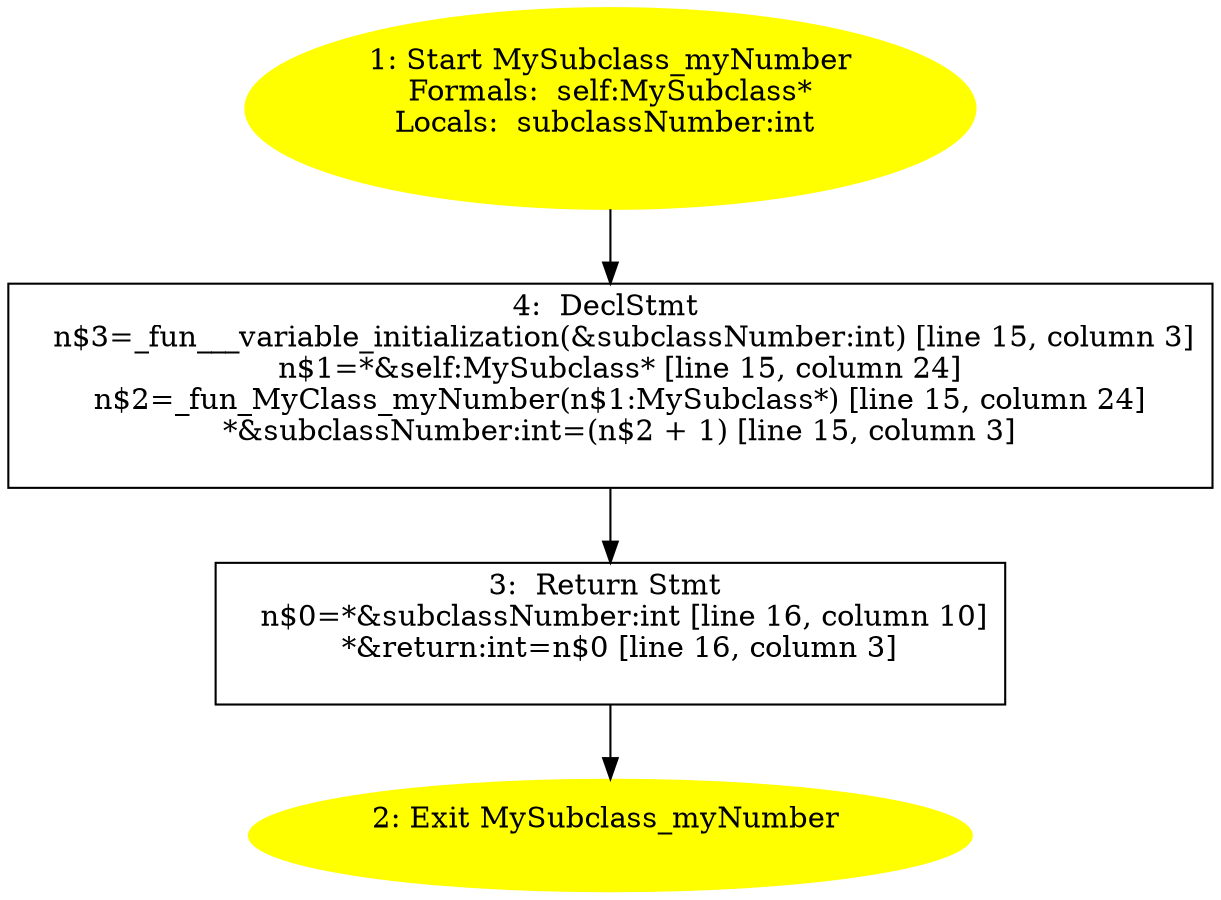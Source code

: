 /* @generated */
digraph cfg {
"myNumber#MySubclass#instance.8e9ae0ac35cf895ff25e7570cdce81aa_1" [label="1: Start MySubclass_myNumber\nFormals:  self:MySubclass*\nLocals:  subclassNumber:int \n  " color=yellow style=filled]
	

	 "myNumber#MySubclass#instance.8e9ae0ac35cf895ff25e7570cdce81aa_1" -> "myNumber#MySubclass#instance.8e9ae0ac35cf895ff25e7570cdce81aa_4" ;
"myNumber#MySubclass#instance.8e9ae0ac35cf895ff25e7570cdce81aa_2" [label="2: Exit MySubclass_myNumber \n  " color=yellow style=filled]
	

"myNumber#MySubclass#instance.8e9ae0ac35cf895ff25e7570cdce81aa_3" [label="3:  Return Stmt \n   n$0=*&subclassNumber:int [line 16, column 10]\n  *&return:int=n$0 [line 16, column 3]\n " shape="box"]
	

	 "myNumber#MySubclass#instance.8e9ae0ac35cf895ff25e7570cdce81aa_3" -> "myNumber#MySubclass#instance.8e9ae0ac35cf895ff25e7570cdce81aa_2" ;
"myNumber#MySubclass#instance.8e9ae0ac35cf895ff25e7570cdce81aa_4" [label="4:  DeclStmt \n   n$3=_fun___variable_initialization(&subclassNumber:int) [line 15, column 3]\n  n$1=*&self:MySubclass* [line 15, column 24]\n  n$2=_fun_MyClass_myNumber(n$1:MySubclass*) [line 15, column 24]\n  *&subclassNumber:int=(n$2 + 1) [line 15, column 3]\n " shape="box"]
	

	 "myNumber#MySubclass#instance.8e9ae0ac35cf895ff25e7570cdce81aa_4" -> "myNumber#MySubclass#instance.8e9ae0ac35cf895ff25e7570cdce81aa_3" ;
}
